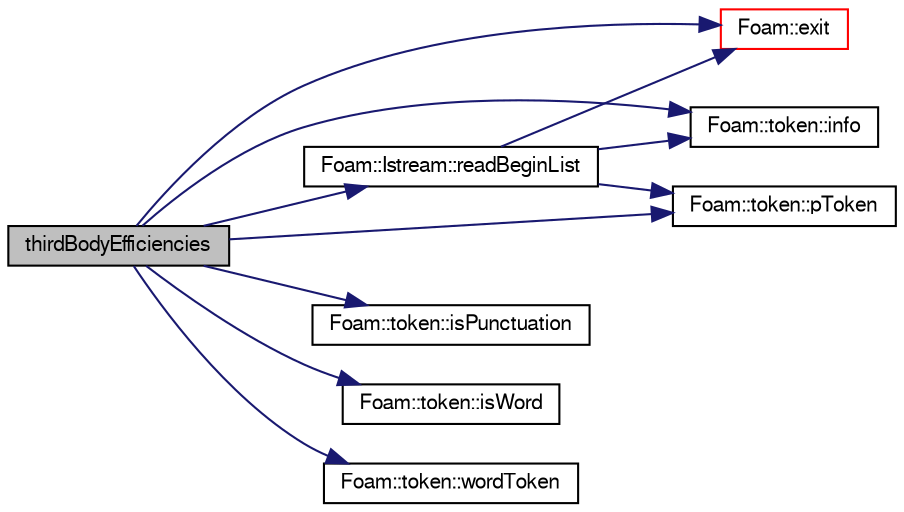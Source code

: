 digraph "thirdBodyEfficiencies"
{
  bgcolor="transparent";
  edge [fontname="FreeSans",fontsize="10",labelfontname="FreeSans",labelfontsize="10"];
  node [fontname="FreeSans",fontsize="10",shape=record];
  rankdir="LR";
  Node1 [label="thirdBodyEfficiencies",height=0.2,width=0.4,color="black", fillcolor="grey75", style="filled" fontcolor="black"];
  Node1 -> Node2 [color="midnightblue",fontsize="10",style="solid",fontname="FreeSans"];
  Node2 [label="Foam::exit",height=0.2,width=0.4,color="red",URL="$a10237.html#a06ca7250d8e89caf05243ec094843642"];
  Node1 -> Node3 [color="midnightblue",fontsize="10",style="solid",fontname="FreeSans"];
  Node3 [label="Foam::token::info",height=0.2,width=0.4,color="black",URL="$a02548.html#a149cd2aba34f4fae37e055aae625c957",tooltip="Return info proxy. "];
  Node1 -> Node4 [color="midnightblue",fontsize="10",style="solid",fontname="FreeSans"];
  Node4 [label="Foam::token::isPunctuation",height=0.2,width=0.4,color="black",URL="$a02548.html#ad47cbb4da35a9c20d7ac8e070da68438"];
  Node1 -> Node5 [color="midnightblue",fontsize="10",style="solid",fontname="FreeSans"];
  Node5 [label="Foam::token::isWord",height=0.2,width=0.4,color="black",URL="$a02548.html#aff8351bf74c7880f1403c24dec1f82cd"];
  Node1 -> Node6 [color="midnightblue",fontsize="10",style="solid",fontname="FreeSans"];
  Node6 [label="Foam::token::pToken",height=0.2,width=0.4,color="black",URL="$a02548.html#a395e77350df8c1abfdf1140f969827e3"];
  Node1 -> Node7 [color="midnightblue",fontsize="10",style="solid",fontname="FreeSans"];
  Node7 [label="Foam::Istream::readBeginList",height=0.2,width=0.4,color="black",URL="$a01162.html#adb9b1a5ac1aacc94b9998439303acfa7"];
  Node7 -> Node2 [color="midnightblue",fontsize="10",style="solid",fontname="FreeSans"];
  Node7 -> Node3 [color="midnightblue",fontsize="10",style="solid",fontname="FreeSans"];
  Node7 -> Node6 [color="midnightblue",fontsize="10",style="solid",fontname="FreeSans"];
  Node1 -> Node8 [color="midnightblue",fontsize="10",style="solid",fontname="FreeSans"];
  Node8 [label="Foam::token::wordToken",height=0.2,width=0.4,color="black",URL="$a02548.html#aac98185f2d0784f92f271b8fea4e71ad"];
}
